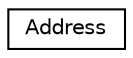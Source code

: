 digraph "类继承关系图"
{
 // LATEX_PDF_SIZE
  edge [fontname="Helvetica",fontsize="10",labelfontname="Helvetica",labelfontsize="10"];
  node [fontname="Helvetica",fontsize="10",shape=record];
  rankdir="LR";
  Node0 [label="Address",height=0.2,width=0.4,color="black", fillcolor="white", style="filled",URL="$classAddress.html",tooltip="Wrapper around IPv4 addresses and DNS operations."];
}
